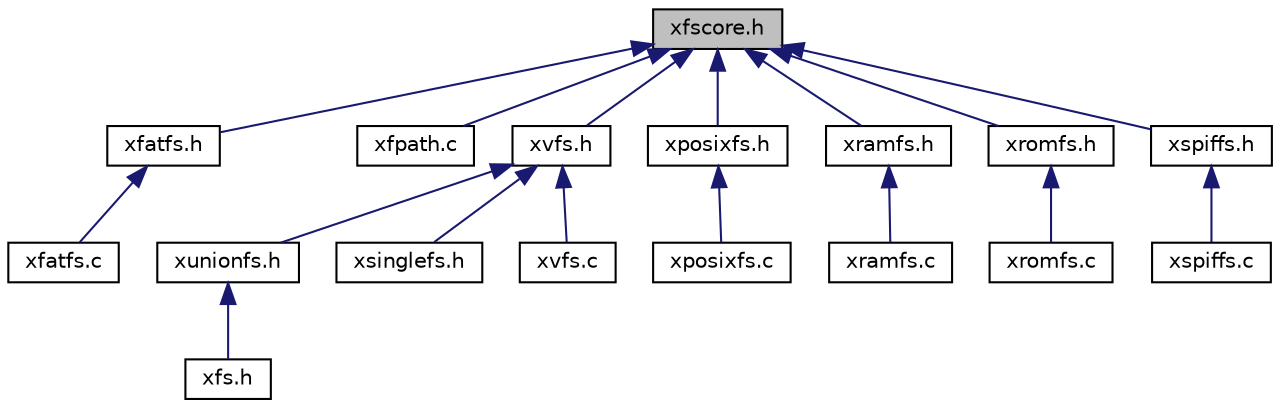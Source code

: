 digraph "xfscore.h"
{
  edge [fontname="Helvetica",fontsize="10",labelfontname="Helvetica",labelfontsize="10"];
  node [fontname="Helvetica",fontsize="10",shape=record];
  Node1 [label="xfscore.h",height=0.2,width=0.4,color="black", fillcolor="grey75", style="filled", fontcolor="black"];
  Node1 -> Node2 [dir="back",color="midnightblue",fontsize="10",style="solid",fontname="Helvetica"];
  Node2 [label="xfatfs.h",height=0.2,width=0.4,color="black", fillcolor="white", style="filled",URL="$xfatfs_8h.html",tooltip="FatFsをバックエンドとするファイル操作定義 "];
  Node2 -> Node3 [dir="back",color="midnightblue",fontsize="10",style="solid",fontname="Helvetica"];
  Node3 [label="xfatfs.c",height=0.2,width=0.4,color="black", fillcolor="white", style="filled",URL="$xfatfs_8c.html"];
  Node1 -> Node4 [dir="back",color="midnightblue",fontsize="10",style="solid",fontname="Helvetica"];
  Node4 [label="xfpath.c",height=0.2,width=0.4,color="black", fillcolor="white", style="filled",URL="$xfpath_8c.html"];
  Node1 -> Node5 [dir="back",color="midnightblue",fontsize="10",style="solid",fontname="Helvetica"];
  Node5 [label="xvfs.h",height=0.2,width=0.4,color="black", fillcolor="white", style="filled",URL="$xvfs_8h.html"];
  Node5 -> Node6 [dir="back",color="midnightblue",fontsize="10",style="solid",fontname="Helvetica"];
  Node6 [label="xunionfs.h",height=0.2,width=0.4,color="black", fillcolor="white", style="filled",URL="$xunionfs_8h.html"];
  Node6 -> Node7 [dir="back",color="midnightblue",fontsize="10",style="solid",fontname="Helvetica"];
  Node7 [label="xfs.h",height=0.2,width=0.4,color="black", fillcolor="white", style="filled",URL="$xfs_8h.html"];
  Node5 -> Node8 [dir="back",color="midnightblue",fontsize="10",style="solid",fontname="Helvetica"];
  Node8 [label="xsinglefs.h",height=0.2,width=0.4,color="black", fillcolor="white", style="filled",URL="$xsinglefs_8h.html"];
  Node5 -> Node9 [dir="back",color="midnightblue",fontsize="10",style="solid",fontname="Helvetica"];
  Node9 [label="xvfs.c",height=0.2,width=0.4,color="black", fillcolor="white", style="filled",URL="$xvfs_8c.html"];
  Node1 -> Node10 [dir="back",color="midnightblue",fontsize="10",style="solid",fontname="Helvetica"];
  Node10 [label="xposixfs.h",height=0.2,width=0.4,color="black", fillcolor="white", style="filled",URL="$xposixfs_8h.html",tooltip="POSIX APIによるファイル操作定義 "];
  Node10 -> Node11 [dir="back",color="midnightblue",fontsize="10",style="solid",fontname="Helvetica"];
  Node11 [label="xposixfs.c",height=0.2,width=0.4,color="black", fillcolor="white", style="filled",URL="$xposixfs_8c.html"];
  Node1 -> Node12 [dir="back",color="midnightblue",fontsize="10",style="solid",fontname="Helvetica"];
  Node12 [label="xramfs.h",height=0.2,width=0.4,color="black", fillcolor="white", style="filled",URL="$xramfs_8h.html",tooltip="RAMファイルシステム定義 "];
  Node12 -> Node13 [dir="back",color="midnightblue",fontsize="10",style="solid",fontname="Helvetica"];
  Node13 [label="xramfs.c",height=0.2,width=0.4,color="black", fillcolor="white", style="filled",URL="$xramfs_8c.html",tooltip="RAMファイルシステム実装 "];
  Node1 -> Node14 [dir="back",color="midnightblue",fontsize="10",style="solid",fontname="Helvetica"];
  Node14 [label="xromfs.h",height=0.2,width=0.4,color="black", fillcolor="white", style="filled",URL="$xromfs_8h.html",tooltip="ROMファイルシステム定義 "];
  Node14 -> Node15 [dir="back",color="midnightblue",fontsize="10",style="solid",fontname="Helvetica"];
  Node15 [label="xromfs.c",height=0.2,width=0.4,color="black", fillcolor="white", style="filled",URL="$xromfs_8c.html",tooltip="RAMファイルシステム実装 "];
  Node1 -> Node16 [dir="back",color="midnightblue",fontsize="10",style="solid",fontname="Helvetica"];
  Node16 [label="xspiffs.h",height=0.2,width=0.4,color="black", fillcolor="white", style="filled",URL="$xspiffs_8h.html",tooltip="spiffsをバックエンドとするファイル操作定義 "];
  Node16 -> Node17 [dir="back",color="midnightblue",fontsize="10",style="solid",fontname="Helvetica"];
  Node17 [label="xspiffs.c",height=0.2,width=0.4,color="black", fillcolor="white", style="filled",URL="$xspiffs_8c.html"];
}

